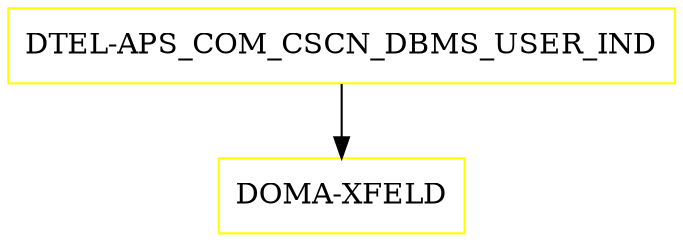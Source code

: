 digraph G {
  "DTEL-APS_COM_CSCN_DBMS_USER_IND" [shape=box,color=yellow];
  "DOMA-XFELD" [shape=box,color=yellow,URL="./DOMA_XFELD.html"];
  "DTEL-APS_COM_CSCN_DBMS_USER_IND" -> "DOMA-XFELD";
}
